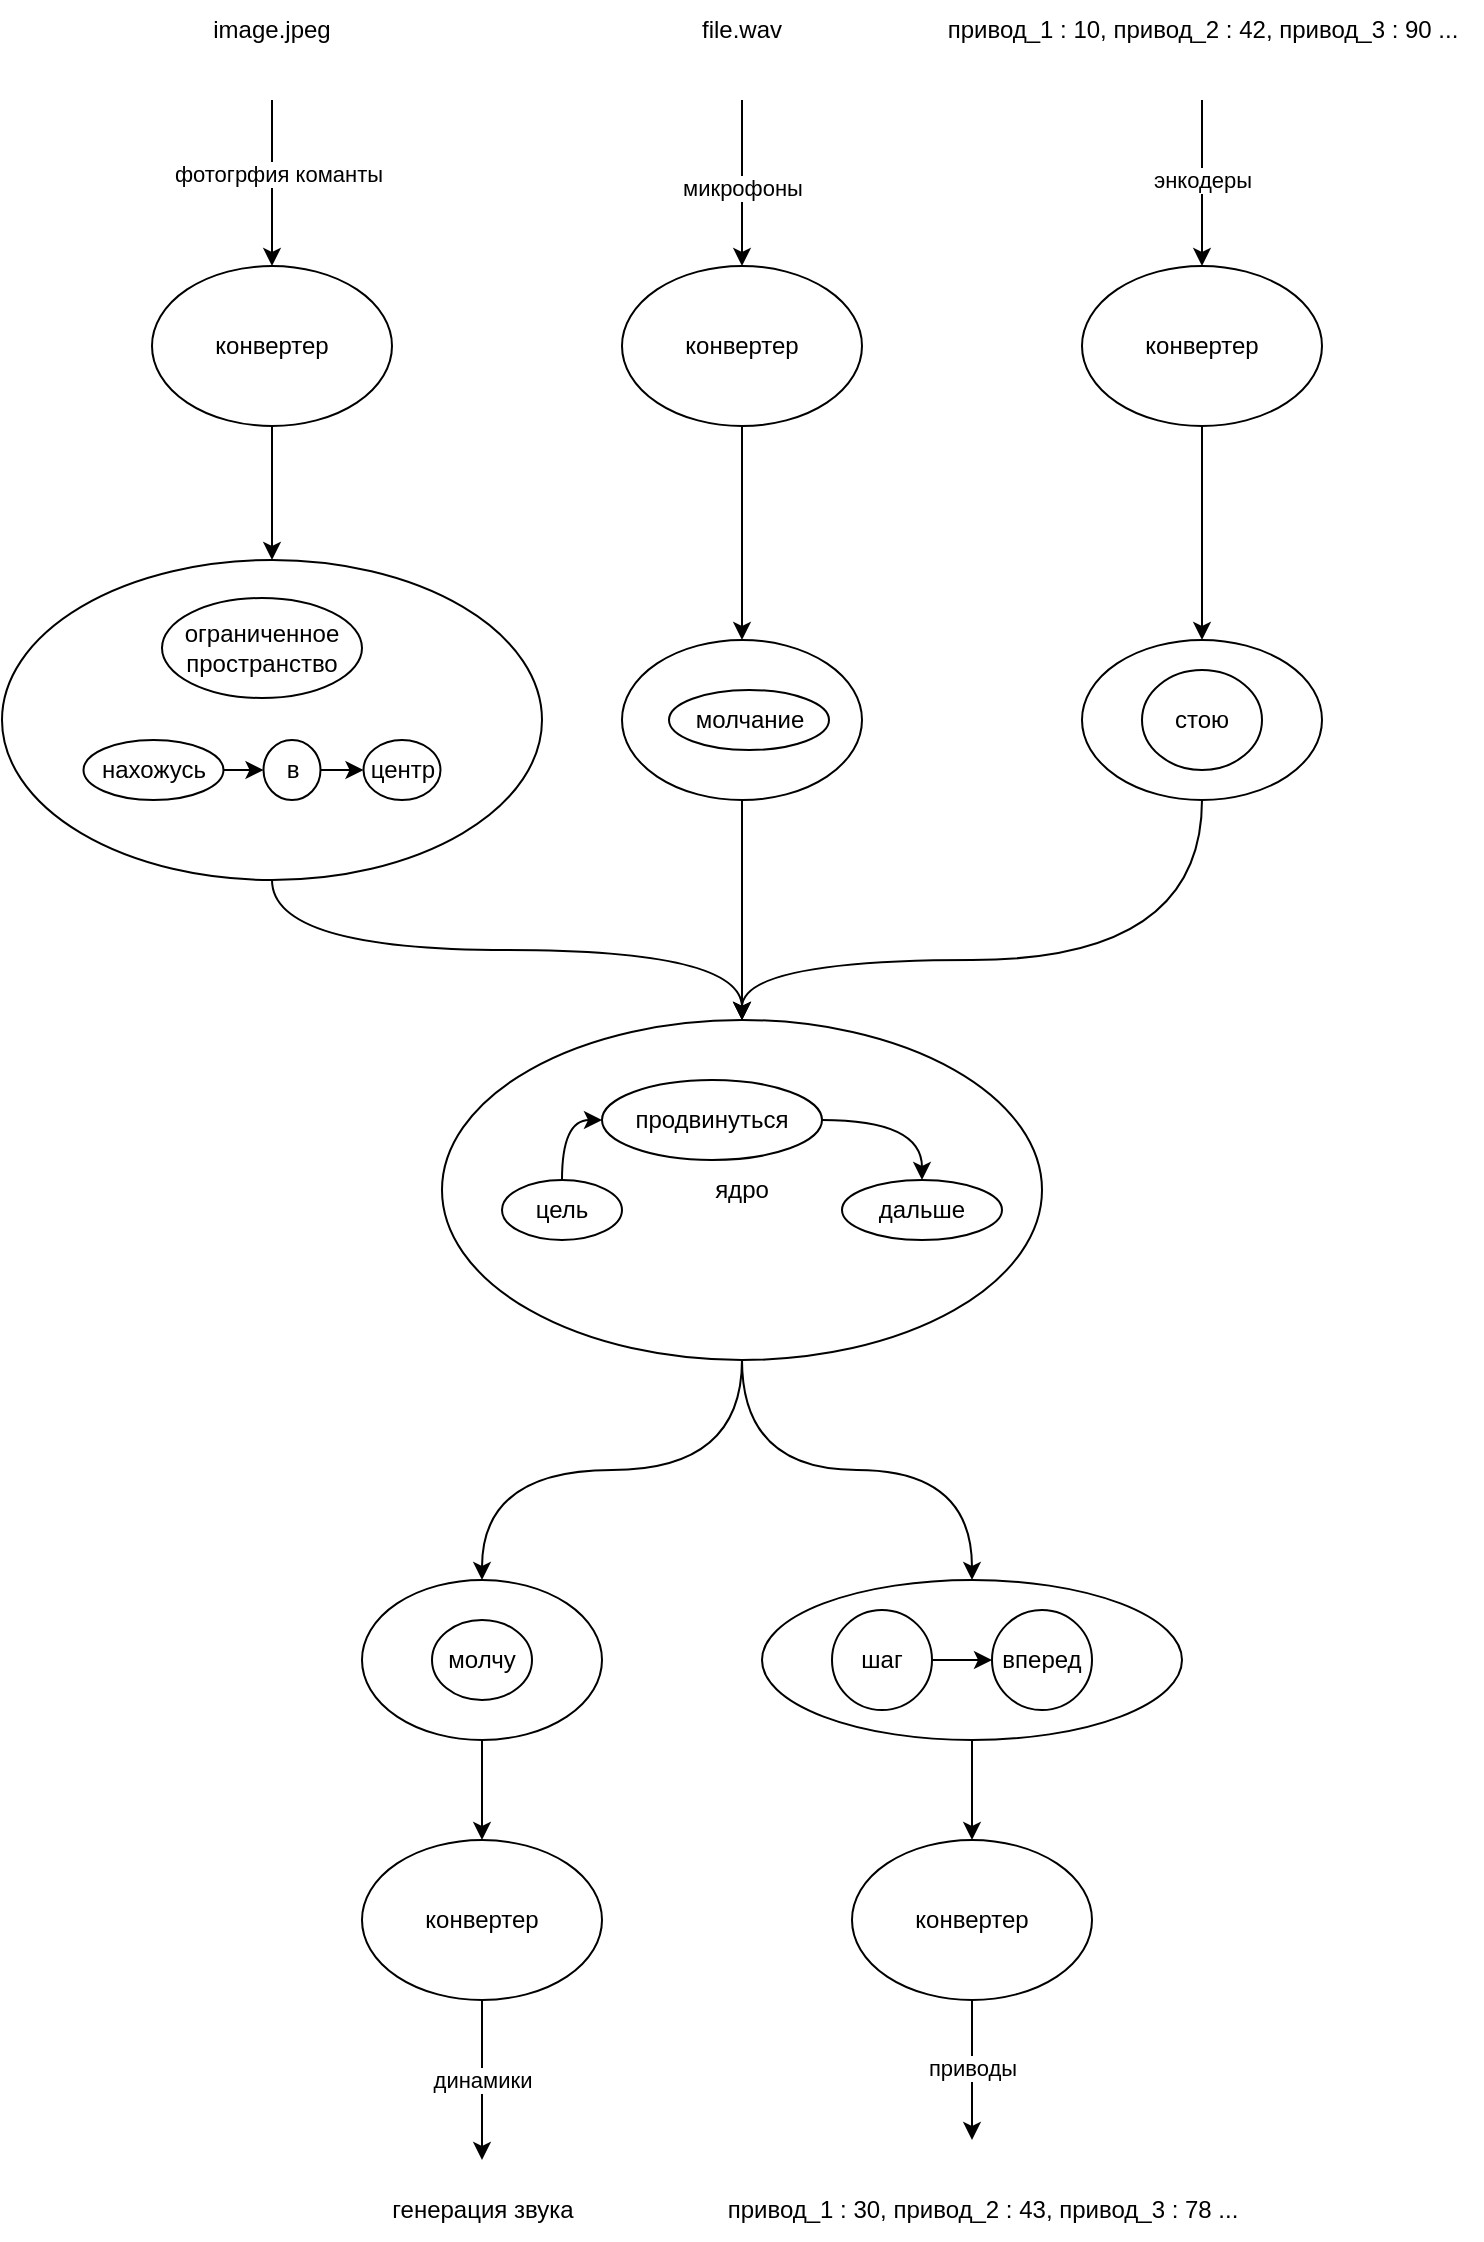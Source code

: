 <mxfile version="22.0.8" type="device">
  <diagram name="Страница — 1" id="BcLvG1AJEKQ1QScLnDj6">
    <mxGraphModel dx="3551" dy="391" grid="1" gridSize="10" guides="1" tooltips="1" connect="1" arrows="1" fold="1" page="1" pageScale="1" pageWidth="827" pageHeight="1169" math="0" shadow="0">
      <root>
        <mxCell id="0" />
        <mxCell id="1" parent="0" />
        <mxCell id="W2sGRoZuZfipk6Y31OMA-1" style="edgeStyle=orthogonalEdgeStyle;rounded=0;orthogonalLoop=1;jettySize=auto;html=1;exitX=0.5;exitY=1;exitDx=0;exitDy=0;entryX=0.5;entryY=0;entryDx=0;entryDy=0;curved=1;" edge="1" parent="1" source="W2sGRoZuZfipk6Y31OMA-3" target="W2sGRoZuZfipk6Y31OMA-45">
          <mxGeometry relative="1" as="geometry" />
        </mxCell>
        <mxCell id="W2sGRoZuZfipk6Y31OMA-2" style="edgeStyle=orthogonalEdgeStyle;rounded=0;orthogonalLoop=1;jettySize=auto;html=1;exitX=0.5;exitY=1;exitDx=0;exitDy=0;curved=1;" edge="1" parent="1" source="W2sGRoZuZfipk6Y31OMA-3" target="W2sGRoZuZfipk6Y31OMA-48">
          <mxGeometry relative="1" as="geometry" />
        </mxCell>
        <mxCell id="W2sGRoZuZfipk6Y31OMA-3" value="ядро" style="ellipse;whiteSpace=wrap;html=1;" vertex="1" parent="1">
          <mxGeometry x="-550" y="1700" width="300" height="170" as="geometry" />
        </mxCell>
        <mxCell id="W2sGRoZuZfipk6Y31OMA-4" style="rounded=0;orthogonalLoop=1;jettySize=auto;html=1;exitX=0.5;exitY=1;exitDx=0;exitDy=0;entryX=0.5;entryY=0;entryDx=0;entryDy=0;" edge="1" parent="1" source="W2sGRoZuZfipk6Y31OMA-5" target="W2sGRoZuZfipk6Y31OMA-24">
          <mxGeometry relative="1" as="geometry" />
        </mxCell>
        <mxCell id="W2sGRoZuZfipk6Y31OMA-5" value="конвертер" style="ellipse;whiteSpace=wrap;html=1;" vertex="1" parent="1">
          <mxGeometry x="-695" y="1323" width="120" height="80" as="geometry" />
        </mxCell>
        <mxCell id="W2sGRoZuZfipk6Y31OMA-6" value="" style="endArrow=classic;html=1;rounded=0;entryX=0.5;entryY=0;entryDx=0;entryDy=0;" edge="1" parent="1" target="W2sGRoZuZfipk6Y31OMA-5">
          <mxGeometry width="50" height="50" relative="1" as="geometry">
            <mxPoint x="-635" y="1240" as="sourcePoint" />
            <mxPoint x="-665" y="1550" as="targetPoint" />
          </mxGeometry>
        </mxCell>
        <mxCell id="W2sGRoZuZfipk6Y31OMA-7" value="фотогрфия команты" style="edgeLabel;html=1;align=center;verticalAlign=middle;resizable=0;points=[];" vertex="1" connectable="0" parent="W2sGRoZuZfipk6Y31OMA-6">
          <mxGeometry x="-0.275" y="3" relative="1" as="geometry">
            <mxPoint y="7" as="offset" />
          </mxGeometry>
        </mxCell>
        <mxCell id="W2sGRoZuZfipk6Y31OMA-8" value="" style="endArrow=classic;html=1;rounded=0;entryX=0.5;entryY=0;entryDx=0;entryDy=0;exitX=0.5;exitY=1;exitDx=0;exitDy=0;startArrow=none;startFill=0;edgeStyle=orthogonalEdgeStyle;curved=1;" edge="1" parent="1" source="W2sGRoZuZfipk6Y31OMA-24" target="W2sGRoZuZfipk6Y31OMA-3">
          <mxGeometry width="50" height="50" relative="1" as="geometry">
            <mxPoint x="-1110" y="1740" as="sourcePoint" />
            <mxPoint x="-912" y="1698" as="targetPoint" />
          </mxGeometry>
        </mxCell>
        <mxCell id="W2sGRoZuZfipk6Y31OMA-9" style="edgeStyle=orthogonalEdgeStyle;rounded=0;orthogonalLoop=1;jettySize=auto;html=1;exitX=0.5;exitY=1;exitDx=0;exitDy=0;entryX=0.5;entryY=0;entryDx=0;entryDy=0;" edge="1" parent="1" source="W2sGRoZuZfipk6Y31OMA-10" target="W2sGRoZuZfipk6Y31OMA-37">
          <mxGeometry relative="1" as="geometry" />
        </mxCell>
        <mxCell id="W2sGRoZuZfipk6Y31OMA-10" value="конвертер" style="ellipse;whiteSpace=wrap;html=1;" vertex="1" parent="1">
          <mxGeometry x="-460" y="1323" width="120" height="80" as="geometry" />
        </mxCell>
        <mxCell id="W2sGRoZuZfipk6Y31OMA-11" style="edgeStyle=orthogonalEdgeStyle;rounded=0;orthogonalLoop=1;jettySize=auto;html=1;exitX=0.5;exitY=1;exitDx=0;exitDy=0;entryX=0.5;entryY=0;entryDx=0;entryDy=0;curved=1;" edge="1" parent="1" source="W2sGRoZuZfipk6Y31OMA-12" target="W2sGRoZuZfipk6Y31OMA-41">
          <mxGeometry relative="1" as="geometry" />
        </mxCell>
        <mxCell id="W2sGRoZuZfipk6Y31OMA-12" value="конвертер" style="ellipse;whiteSpace=wrap;html=1;" vertex="1" parent="1">
          <mxGeometry x="-230" y="1323" width="120" height="80" as="geometry" />
        </mxCell>
        <mxCell id="W2sGRoZuZfipk6Y31OMA-13" value="" style="endArrow=classic;html=1;rounded=0;entryX=0.5;entryY=0;entryDx=0;entryDy=0;startArrow=none;startFill=0;" edge="1" parent="1" target="W2sGRoZuZfipk6Y31OMA-12">
          <mxGeometry width="50" height="50" relative="1" as="geometry">
            <mxPoint x="-170" y="1240" as="sourcePoint" />
            <mxPoint x="-802" y="1768" as="targetPoint" />
          </mxGeometry>
        </mxCell>
        <mxCell id="W2sGRoZuZfipk6Y31OMA-14" value="энкодеры" style="edgeLabel;html=1;align=center;verticalAlign=middle;resizable=0;points=[];" vertex="1" connectable="0" parent="W2sGRoZuZfipk6Y31OMA-13">
          <mxGeometry x="-0.275" y="3" relative="1" as="geometry">
            <mxPoint x="-3" y="10" as="offset" />
          </mxGeometry>
        </mxCell>
        <mxCell id="W2sGRoZuZfipk6Y31OMA-15" value="" style="endArrow=none;html=1;rounded=0;entryX=0.5;entryY=1;entryDx=0;entryDy=0;startArrow=classic;startFill=1;endFill=0;" edge="1" parent="1" target="W2sGRoZuZfipk6Y31OMA-21">
          <mxGeometry width="50" height="50" relative="1" as="geometry">
            <mxPoint x="-285" y="2260" as="sourcePoint" />
            <mxPoint x="-950" y="2120" as="targetPoint" />
          </mxGeometry>
        </mxCell>
        <mxCell id="W2sGRoZuZfipk6Y31OMA-16" value="приводы" style="edgeLabel;html=1;align=center;verticalAlign=middle;resizable=0;points=[];" vertex="1" connectable="0" parent="W2sGRoZuZfipk6Y31OMA-15">
          <mxGeometry x="-0.275" y="3" relative="1" as="geometry">
            <mxPoint x="3" y="-11" as="offset" />
          </mxGeometry>
        </mxCell>
        <mxCell id="W2sGRoZuZfipk6Y31OMA-17" value="" style="endArrow=classic;html=1;rounded=0;entryX=0.5;entryY=0;entryDx=0;entryDy=0;startArrow=none;startFill=0;" edge="1" parent="1" target="W2sGRoZuZfipk6Y31OMA-10">
          <mxGeometry width="50" height="50" relative="1" as="geometry">
            <mxPoint x="-400" y="1240" as="sourcePoint" />
            <mxPoint x="-772" y="1602" as="targetPoint" />
          </mxGeometry>
        </mxCell>
        <mxCell id="W2sGRoZuZfipk6Y31OMA-18" value="микрофоны" style="edgeLabel;html=1;align=center;verticalAlign=middle;resizable=0;points=[];" vertex="1" connectable="0" parent="W2sGRoZuZfipk6Y31OMA-17">
          <mxGeometry x="-0.275" y="3" relative="1" as="geometry">
            <mxPoint x="-3" y="14" as="offset" />
          </mxGeometry>
        </mxCell>
        <mxCell id="W2sGRoZuZfipk6Y31OMA-19" value="" style="endArrow=none;html=1;rounded=0;entryX=0.5;entryY=1;entryDx=0;entryDy=0;startArrow=classic;startFill=1;endFill=0;" edge="1" parent="1" target="W2sGRoZuZfipk6Y31OMA-22">
          <mxGeometry width="50" height="50" relative="1" as="geometry">
            <mxPoint x="-530" y="2270" as="sourcePoint" />
            <mxPoint x="-992" y="1964" as="targetPoint" />
          </mxGeometry>
        </mxCell>
        <mxCell id="W2sGRoZuZfipk6Y31OMA-20" value="динамики" style="edgeLabel;html=1;align=center;verticalAlign=middle;resizable=0;points=[];" vertex="1" connectable="0" parent="W2sGRoZuZfipk6Y31OMA-19">
          <mxGeometry x="-0.275" y="3" relative="1" as="geometry">
            <mxPoint x="3" y="-11" as="offset" />
          </mxGeometry>
        </mxCell>
        <mxCell id="W2sGRoZuZfipk6Y31OMA-21" value="конвертер" style="ellipse;whiteSpace=wrap;html=1;" vertex="1" parent="1">
          <mxGeometry x="-345" y="2110" width="120" height="80" as="geometry" />
        </mxCell>
        <mxCell id="W2sGRoZuZfipk6Y31OMA-22" value="конвертер" style="ellipse;whiteSpace=wrap;html=1;" vertex="1" parent="1">
          <mxGeometry x="-590" y="2110" width="120" height="80" as="geometry" />
        </mxCell>
        <mxCell id="W2sGRoZuZfipk6Y31OMA-23" value="" style="group" vertex="1" connectable="0" parent="1">
          <mxGeometry x="-770" y="1470" width="270" height="160" as="geometry" />
        </mxCell>
        <mxCell id="W2sGRoZuZfipk6Y31OMA-24" value="" style="ellipse;whiteSpace=wrap;html=1;" vertex="1" parent="W2sGRoZuZfipk6Y31OMA-23">
          <mxGeometry width="270" height="160" as="geometry" />
        </mxCell>
        <mxCell id="W2sGRoZuZfipk6Y31OMA-25" value="ограниченное&lt;br&gt;пространство" style="ellipse;whiteSpace=wrap;html=1;" vertex="1" parent="W2sGRoZuZfipk6Y31OMA-23">
          <mxGeometry x="80" y="19" width="100" height="50" as="geometry" />
        </mxCell>
        <mxCell id="W2sGRoZuZfipk6Y31OMA-26" value="нахожусь" style="ellipse;whiteSpace=wrap;html=1;" vertex="1" parent="W2sGRoZuZfipk6Y31OMA-23">
          <mxGeometry x="40.75" y="90" width="70" height="30" as="geometry" />
        </mxCell>
        <mxCell id="W2sGRoZuZfipk6Y31OMA-27" value="в" style="ellipse;whiteSpace=wrap;html=1;" vertex="1" parent="W2sGRoZuZfipk6Y31OMA-23">
          <mxGeometry x="130.75" y="90" width="28.5" height="30" as="geometry" />
        </mxCell>
        <mxCell id="W2sGRoZuZfipk6Y31OMA-28" style="edgeStyle=orthogonalEdgeStyle;rounded=0;orthogonalLoop=1;jettySize=auto;html=1;exitX=1;exitY=0.5;exitDx=0;exitDy=0;entryX=0;entryY=0.5;entryDx=0;entryDy=0;" edge="1" parent="W2sGRoZuZfipk6Y31OMA-23" source="W2sGRoZuZfipk6Y31OMA-26" target="W2sGRoZuZfipk6Y31OMA-27">
          <mxGeometry relative="1" as="geometry" />
        </mxCell>
        <mxCell id="W2sGRoZuZfipk6Y31OMA-29" value="центр" style="ellipse;whiteSpace=wrap;html=1;" vertex="1" parent="W2sGRoZuZfipk6Y31OMA-23">
          <mxGeometry x="180.75" y="90" width="38.5" height="30" as="geometry" />
        </mxCell>
        <mxCell id="W2sGRoZuZfipk6Y31OMA-30" style="edgeStyle=orthogonalEdgeStyle;rounded=0;orthogonalLoop=1;jettySize=auto;html=1;exitX=1;exitY=0.5;exitDx=0;exitDy=0;entryX=0;entryY=0.5;entryDx=0;entryDy=0;" edge="1" parent="W2sGRoZuZfipk6Y31OMA-23" source="W2sGRoZuZfipk6Y31OMA-27" target="W2sGRoZuZfipk6Y31OMA-29">
          <mxGeometry relative="1" as="geometry" />
        </mxCell>
        <mxCell id="W2sGRoZuZfipk6Y31OMA-31" style="edgeStyle=orthogonalEdgeStyle;rounded=0;orthogonalLoop=1;jettySize=auto;html=1;exitX=1;exitY=0.5;exitDx=0;exitDy=0;entryX=0.5;entryY=0;entryDx=0;entryDy=0;curved=1;" edge="1" parent="1" source="W2sGRoZuZfipk6Y31OMA-32" target="W2sGRoZuZfipk6Y31OMA-33">
          <mxGeometry relative="1" as="geometry" />
        </mxCell>
        <mxCell id="W2sGRoZuZfipk6Y31OMA-32" value="продвинуться" style="ellipse;whiteSpace=wrap;html=1;" vertex="1" parent="1">
          <mxGeometry x="-470" y="1730" width="110" height="40" as="geometry" />
        </mxCell>
        <mxCell id="W2sGRoZuZfipk6Y31OMA-33" value="дальше" style="ellipse;whiteSpace=wrap;html=1;" vertex="1" parent="1">
          <mxGeometry x="-350" y="1780" width="80" height="30" as="geometry" />
        </mxCell>
        <mxCell id="W2sGRoZuZfipk6Y31OMA-34" style="edgeStyle=orthogonalEdgeStyle;rounded=0;orthogonalLoop=1;jettySize=auto;html=1;exitX=0.5;exitY=0;exitDx=0;exitDy=0;entryX=0;entryY=0.5;entryDx=0;entryDy=0;curved=1;" edge="1" parent="1" source="W2sGRoZuZfipk6Y31OMA-35" target="W2sGRoZuZfipk6Y31OMA-32">
          <mxGeometry relative="1" as="geometry">
            <Array as="points">
              <mxPoint x="-490" y="1750" />
            </Array>
          </mxGeometry>
        </mxCell>
        <mxCell id="W2sGRoZuZfipk6Y31OMA-35" value="цель" style="ellipse;whiteSpace=wrap;html=1;" vertex="1" parent="1">
          <mxGeometry x="-520" y="1780" width="60" height="30" as="geometry" />
        </mxCell>
        <mxCell id="W2sGRoZuZfipk6Y31OMA-36" value="" style="group" vertex="1" connectable="0" parent="1">
          <mxGeometry x="-460" y="1510" width="120" height="80" as="geometry" />
        </mxCell>
        <mxCell id="W2sGRoZuZfipk6Y31OMA-37" value="" style="ellipse;whiteSpace=wrap;html=1;" vertex="1" parent="W2sGRoZuZfipk6Y31OMA-36">
          <mxGeometry width="120" height="80" as="geometry" />
        </mxCell>
        <mxCell id="W2sGRoZuZfipk6Y31OMA-38" value="молчание" style="ellipse;whiteSpace=wrap;html=1;" vertex="1" parent="W2sGRoZuZfipk6Y31OMA-36">
          <mxGeometry x="23.5" y="25" width="80" height="30" as="geometry" />
        </mxCell>
        <mxCell id="W2sGRoZuZfipk6Y31OMA-39" style="edgeStyle=orthogonalEdgeStyle;rounded=0;orthogonalLoop=1;jettySize=auto;html=1;exitX=0.5;exitY=1;exitDx=0;exitDy=0;entryX=0.5;entryY=0;entryDx=0;entryDy=0;" edge="1" parent="1" source="W2sGRoZuZfipk6Y31OMA-37" target="W2sGRoZuZfipk6Y31OMA-3">
          <mxGeometry relative="1" as="geometry" />
        </mxCell>
        <mxCell id="W2sGRoZuZfipk6Y31OMA-40" value="" style="group" vertex="1" connectable="0" parent="1">
          <mxGeometry x="-230" y="1510" width="120" height="80" as="geometry" />
        </mxCell>
        <mxCell id="W2sGRoZuZfipk6Y31OMA-41" value="" style="ellipse;whiteSpace=wrap;html=1;" vertex="1" parent="W2sGRoZuZfipk6Y31OMA-40">
          <mxGeometry width="120" height="80" as="geometry" />
        </mxCell>
        <mxCell id="W2sGRoZuZfipk6Y31OMA-42" value="стою" style="ellipse;whiteSpace=wrap;html=1;" vertex="1" parent="W2sGRoZuZfipk6Y31OMA-40">
          <mxGeometry x="30" y="15" width="60" height="50" as="geometry" />
        </mxCell>
        <mxCell id="W2sGRoZuZfipk6Y31OMA-43" style="edgeStyle=orthogonalEdgeStyle;rounded=0;orthogonalLoop=1;jettySize=auto;html=1;exitX=0.5;exitY=1;exitDx=0;exitDy=0;entryX=0.5;entryY=0;entryDx=0;entryDy=0;curved=1;" edge="1" parent="1" source="W2sGRoZuZfipk6Y31OMA-41" target="W2sGRoZuZfipk6Y31OMA-3">
          <mxGeometry relative="1" as="geometry">
            <Array as="points">
              <mxPoint x="-170" y="1670" />
              <mxPoint x="-400" y="1670" />
            </Array>
          </mxGeometry>
        </mxCell>
        <mxCell id="W2sGRoZuZfipk6Y31OMA-44" style="edgeStyle=orthogonalEdgeStyle;rounded=0;orthogonalLoop=1;jettySize=auto;html=1;exitX=0.5;exitY=1;exitDx=0;exitDy=0;entryX=0.5;entryY=0;entryDx=0;entryDy=0;curved=1;" edge="1" parent="1" source="W2sGRoZuZfipk6Y31OMA-45" target="W2sGRoZuZfipk6Y31OMA-22">
          <mxGeometry relative="1" as="geometry" />
        </mxCell>
        <mxCell id="W2sGRoZuZfipk6Y31OMA-45" value="" style="ellipse;whiteSpace=wrap;html=1;" vertex="1" parent="1">
          <mxGeometry x="-590" y="1980" width="120" height="80" as="geometry" />
        </mxCell>
        <mxCell id="W2sGRoZuZfipk6Y31OMA-46" value="молчу" style="ellipse;whiteSpace=wrap;html=1;" vertex="1" parent="1">
          <mxGeometry x="-555" y="2000" width="50" height="40" as="geometry" />
        </mxCell>
        <mxCell id="W2sGRoZuZfipk6Y31OMA-47" value="" style="group" vertex="1" connectable="0" parent="1">
          <mxGeometry x="-390" y="1980" width="210" height="80" as="geometry" />
        </mxCell>
        <mxCell id="W2sGRoZuZfipk6Y31OMA-48" value="" style="ellipse;whiteSpace=wrap;html=1;" vertex="1" parent="W2sGRoZuZfipk6Y31OMA-47">
          <mxGeometry width="210" height="80" as="geometry" />
        </mxCell>
        <mxCell id="W2sGRoZuZfipk6Y31OMA-49" value="шаг" style="ellipse;whiteSpace=wrap;html=1;" vertex="1" parent="W2sGRoZuZfipk6Y31OMA-47">
          <mxGeometry x="35" y="15" width="50" height="50" as="geometry" />
        </mxCell>
        <mxCell id="W2sGRoZuZfipk6Y31OMA-50" value="вперед" style="ellipse;whiteSpace=wrap;html=1;" vertex="1" parent="W2sGRoZuZfipk6Y31OMA-47">
          <mxGeometry x="115" y="15" width="50" height="50" as="geometry" />
        </mxCell>
        <mxCell id="W2sGRoZuZfipk6Y31OMA-51" style="edgeStyle=orthogonalEdgeStyle;rounded=0;orthogonalLoop=1;jettySize=auto;html=1;exitX=1;exitY=0.5;exitDx=0;exitDy=0;entryX=0;entryY=0.5;entryDx=0;entryDy=0;" edge="1" parent="W2sGRoZuZfipk6Y31OMA-47" source="W2sGRoZuZfipk6Y31OMA-49" target="W2sGRoZuZfipk6Y31OMA-50">
          <mxGeometry relative="1" as="geometry" />
        </mxCell>
        <mxCell id="W2sGRoZuZfipk6Y31OMA-52" style="edgeStyle=orthogonalEdgeStyle;rounded=0;orthogonalLoop=1;jettySize=auto;html=1;exitX=0.5;exitY=1;exitDx=0;exitDy=0;entryX=0.5;entryY=0;entryDx=0;entryDy=0;curved=1;" edge="1" parent="1" source="W2sGRoZuZfipk6Y31OMA-48" target="W2sGRoZuZfipk6Y31OMA-21">
          <mxGeometry relative="1" as="geometry" />
        </mxCell>
        <mxCell id="W2sGRoZuZfipk6Y31OMA-53" value="привод_1 : 30, привод_2 : 43, привод_3 : 78 ..." style="text;html=1;align=center;verticalAlign=middle;resizable=0;points=[];autosize=1;strokeColor=none;fillColor=none;" vertex="1" parent="1">
          <mxGeometry x="-420" y="2280" width="280" height="30" as="geometry" />
        </mxCell>
        <mxCell id="W2sGRoZuZfipk6Y31OMA-54" value="генерация звука" style="text;html=1;align=center;verticalAlign=middle;resizable=0;points=[];autosize=1;strokeColor=none;fillColor=none;" vertex="1" parent="1">
          <mxGeometry x="-585" y="2280" width="110" height="30" as="geometry" />
        </mxCell>
        <mxCell id="W2sGRoZuZfipk6Y31OMA-55" value="image.jpeg" style="text;html=1;strokeColor=none;fillColor=none;align=center;verticalAlign=middle;whiteSpace=wrap;rounded=0;" vertex="1" parent="1">
          <mxGeometry x="-665" y="1190" width="60" height="30" as="geometry" />
        </mxCell>
        <mxCell id="W2sGRoZuZfipk6Y31OMA-56" value="file.wav" style="text;html=1;strokeColor=none;fillColor=none;align=center;verticalAlign=middle;whiteSpace=wrap;rounded=0;" vertex="1" parent="1">
          <mxGeometry x="-430" y="1190" width="60" height="30" as="geometry" />
        </mxCell>
        <mxCell id="W2sGRoZuZfipk6Y31OMA-57" value="привод_1 : 10, привод_2 : 42, привод_3 : 90 ..." style="text;html=1;align=center;verticalAlign=middle;resizable=0;points=[];autosize=1;strokeColor=none;fillColor=none;" vertex="1" parent="1">
          <mxGeometry x="-310" y="1190" width="280" height="30" as="geometry" />
        </mxCell>
      </root>
    </mxGraphModel>
  </diagram>
</mxfile>

